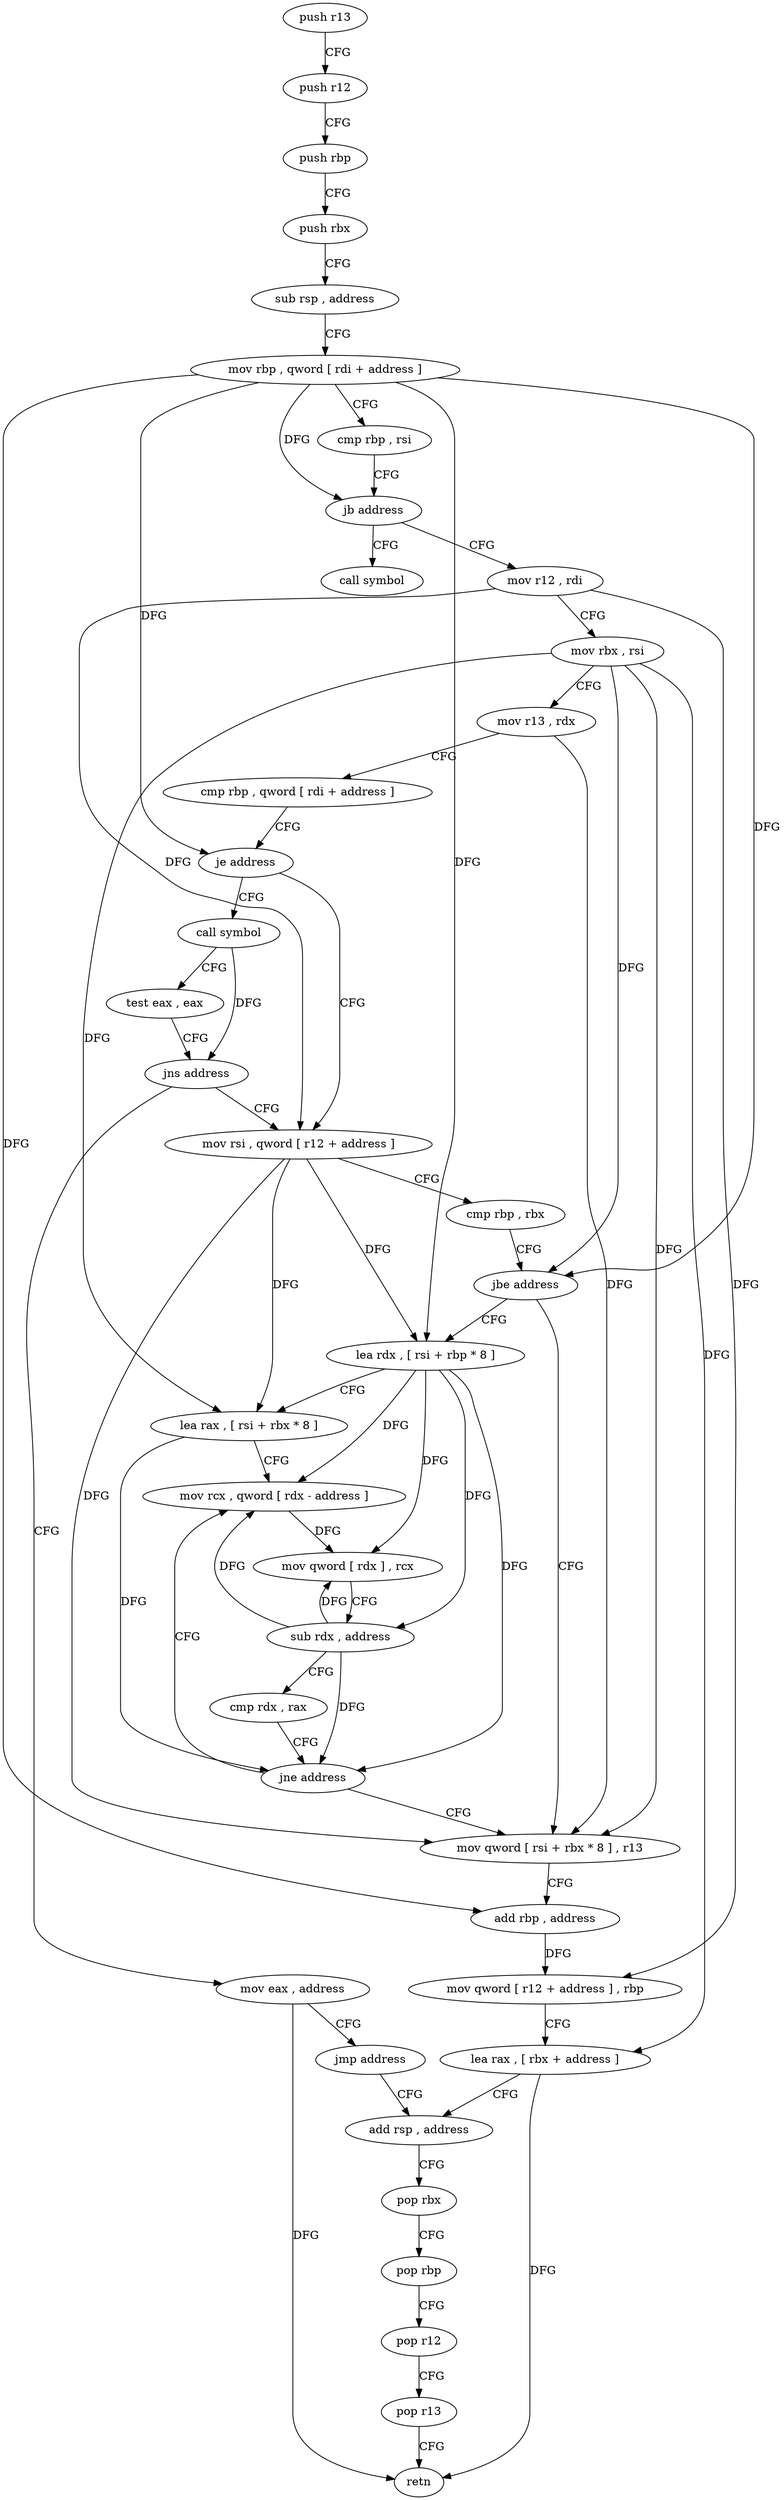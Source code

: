 digraph "func" {
"158729" [label = "push r13" ]
"158731" [label = "push r12" ]
"158733" [label = "push rbp" ]
"158734" [label = "push rbx" ]
"158735" [label = "sub rsp , address" ]
"158739" [label = "mov rbp , qword [ rdi + address ]" ]
"158743" [label = "cmp rbp , rsi" ]
"158746" [label = "jb address" ]
"158825" [label = "call symbol" ]
"158748" [label = "mov r12 , rdi" ]
"158751" [label = "mov rbx , rsi" ]
"158754" [label = "mov r13 , rdx" ]
"158757" [label = "cmp rbp , qword [ rdi + address ]" ]
"158761" [label = "je address" ]
"158830" [label = "call symbol" ]
"158763" [label = "mov rsi , qword [ r12 + address ]" ]
"158835" [label = "test eax , eax" ]
"158837" [label = "jns address" ]
"158839" [label = "mov eax , address" ]
"158768" [label = "cmp rbp , rbx" ]
"158771" [label = "jbe address" ]
"158797" [label = "mov qword [ rsi + rbx * 8 ] , r13" ]
"158773" [label = "lea rdx , [ rsi + rbp * 8 ]" ]
"158844" [label = "jmp address" ]
"158814" [label = "add rsp , address" ]
"158801" [label = "add rbp , address" ]
"158805" [label = "mov qword [ r12 + address ] , rbp" ]
"158810" [label = "lea rax , [ rbx + address ]" ]
"158777" [label = "lea rax , [ rsi + rbx * 8 ]" ]
"158781" [label = "mov rcx , qword [ rdx - address ]" ]
"158818" [label = "pop rbx" ]
"158819" [label = "pop rbp" ]
"158820" [label = "pop r12" ]
"158822" [label = "pop r13" ]
"158824" [label = "retn" ]
"158785" [label = "mov qword [ rdx ] , rcx" ]
"158788" [label = "sub rdx , address" ]
"158792" [label = "cmp rdx , rax" ]
"158795" [label = "jne address" ]
"158729" -> "158731" [ label = "CFG" ]
"158731" -> "158733" [ label = "CFG" ]
"158733" -> "158734" [ label = "CFG" ]
"158734" -> "158735" [ label = "CFG" ]
"158735" -> "158739" [ label = "CFG" ]
"158739" -> "158743" [ label = "CFG" ]
"158739" -> "158746" [ label = "DFG" ]
"158739" -> "158761" [ label = "DFG" ]
"158739" -> "158771" [ label = "DFG" ]
"158739" -> "158801" [ label = "DFG" ]
"158739" -> "158773" [ label = "DFG" ]
"158743" -> "158746" [ label = "CFG" ]
"158746" -> "158825" [ label = "CFG" ]
"158746" -> "158748" [ label = "CFG" ]
"158748" -> "158751" [ label = "CFG" ]
"158748" -> "158763" [ label = "DFG" ]
"158748" -> "158805" [ label = "DFG" ]
"158751" -> "158754" [ label = "CFG" ]
"158751" -> "158771" [ label = "DFG" ]
"158751" -> "158797" [ label = "DFG" ]
"158751" -> "158810" [ label = "DFG" ]
"158751" -> "158777" [ label = "DFG" ]
"158754" -> "158757" [ label = "CFG" ]
"158754" -> "158797" [ label = "DFG" ]
"158757" -> "158761" [ label = "CFG" ]
"158761" -> "158830" [ label = "CFG" ]
"158761" -> "158763" [ label = "CFG" ]
"158830" -> "158835" [ label = "CFG" ]
"158830" -> "158837" [ label = "DFG" ]
"158763" -> "158768" [ label = "CFG" ]
"158763" -> "158797" [ label = "DFG" ]
"158763" -> "158773" [ label = "DFG" ]
"158763" -> "158777" [ label = "DFG" ]
"158835" -> "158837" [ label = "CFG" ]
"158837" -> "158763" [ label = "CFG" ]
"158837" -> "158839" [ label = "CFG" ]
"158839" -> "158844" [ label = "CFG" ]
"158839" -> "158824" [ label = "DFG" ]
"158768" -> "158771" [ label = "CFG" ]
"158771" -> "158797" [ label = "CFG" ]
"158771" -> "158773" [ label = "CFG" ]
"158797" -> "158801" [ label = "CFG" ]
"158773" -> "158777" [ label = "CFG" ]
"158773" -> "158781" [ label = "DFG" ]
"158773" -> "158785" [ label = "DFG" ]
"158773" -> "158788" [ label = "DFG" ]
"158773" -> "158795" [ label = "DFG" ]
"158844" -> "158814" [ label = "CFG" ]
"158814" -> "158818" [ label = "CFG" ]
"158801" -> "158805" [ label = "DFG" ]
"158805" -> "158810" [ label = "CFG" ]
"158810" -> "158814" [ label = "CFG" ]
"158810" -> "158824" [ label = "DFG" ]
"158777" -> "158781" [ label = "CFG" ]
"158777" -> "158795" [ label = "DFG" ]
"158781" -> "158785" [ label = "DFG" ]
"158818" -> "158819" [ label = "CFG" ]
"158819" -> "158820" [ label = "CFG" ]
"158820" -> "158822" [ label = "CFG" ]
"158822" -> "158824" [ label = "CFG" ]
"158785" -> "158788" [ label = "CFG" ]
"158788" -> "158792" [ label = "CFG" ]
"158788" -> "158781" [ label = "DFG" ]
"158788" -> "158785" [ label = "DFG" ]
"158788" -> "158795" [ label = "DFG" ]
"158792" -> "158795" [ label = "CFG" ]
"158795" -> "158781" [ label = "CFG" ]
"158795" -> "158797" [ label = "CFG" ]
}
